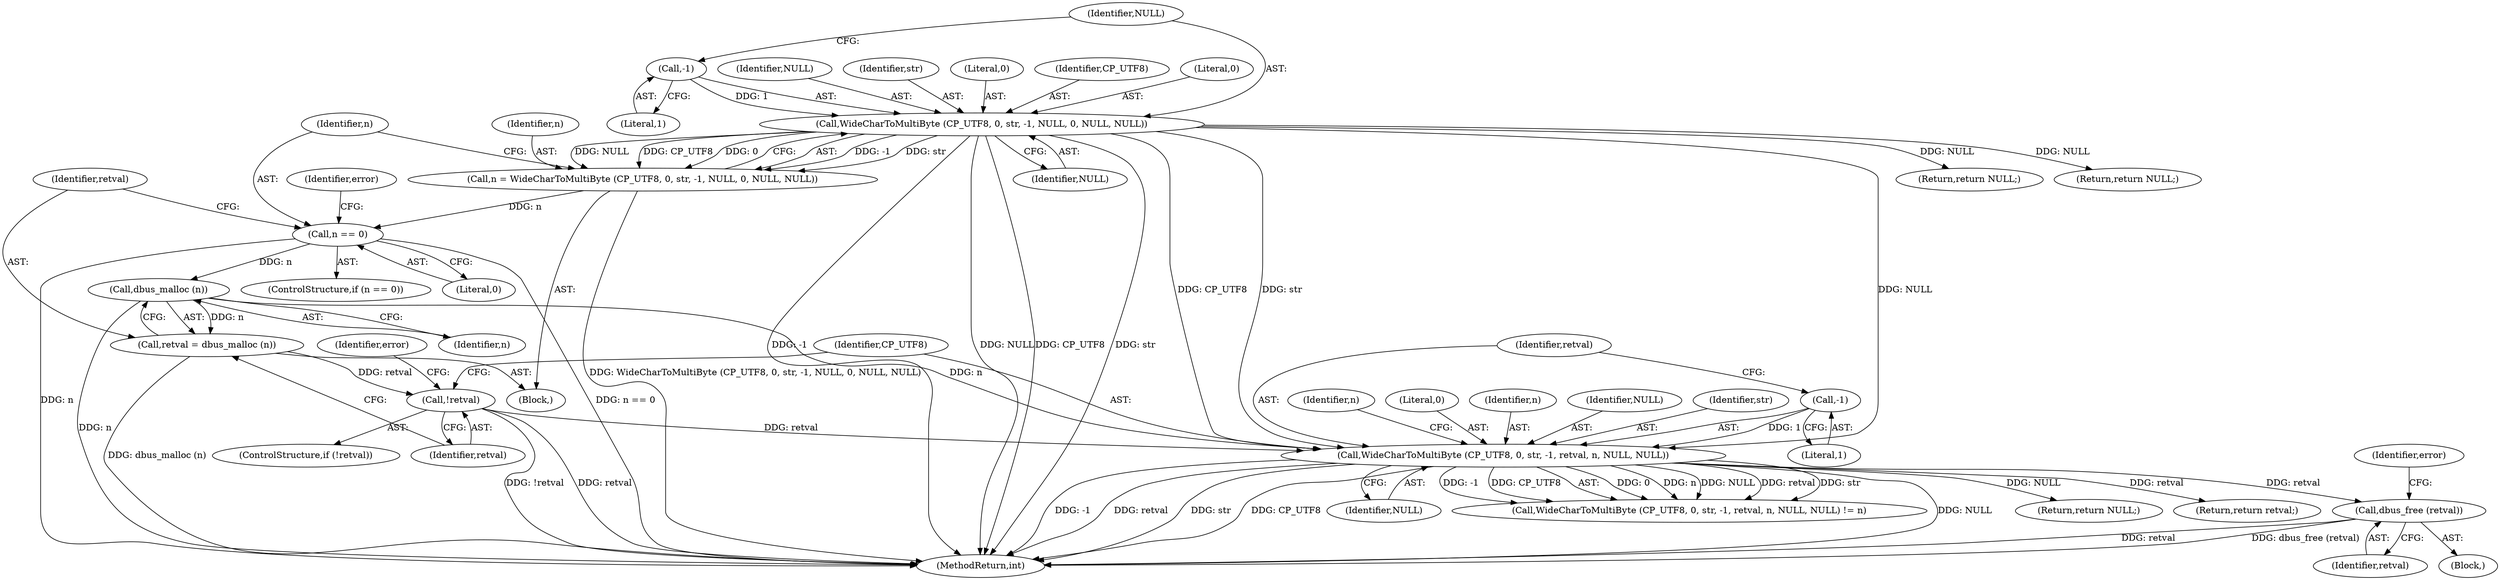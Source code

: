 digraph "0_dbus_954d75b2b64e4799f360d2a6bf9cff6d9fee37e7@API" {
"1000290" [label="(Call,dbus_free (retval))"];
"1000278" [label="(Call,WideCharToMultiByte (CP_UTF8, 0, str, -1, retval, n, NULL, NULL))"];
"1000244" [label="(Call,WideCharToMultiByte (CP_UTF8, 0, str, -1, NULL, 0, NULL, NULL))"];
"1000248" [label="(Call,-1)"];
"1000282" [label="(Call,-1)"];
"1000269" [label="(Call,!retval)"];
"1000264" [label="(Call,retval = dbus_malloc (n))"];
"1000266" [label="(Call,dbus_malloc (n))"];
"1000255" [label="(Call,n == 0)"];
"1000242" [label="(Call,n = WideCharToMultiByte (CP_UTF8, 0, str, -1, NULL, 0, NULL, NULL))"];
"1000283" [label="(Literal,1)"];
"1000255" [label="(Call,n == 0)"];
"1000288" [label="(Identifier,n)"];
"1000267" [label="(Identifier,n)"];
"1000289" [label="(Block,)"];
"1000239" [label="(Block,)"];
"1000254" [label="(ControlStructure,if (n == 0))"];
"1000280" [label="(Literal,0)"];
"1000265" [label="(Identifier,retval)"];
"1000279" [label="(Identifier,CP_UTF8)"];
"1000285" [label="(Identifier,n)"];
"1000291" [label="(Identifier,retval)"];
"1000277" [label="(Call,WideCharToMultiByte (CP_UTF8, 0, str, -1, retval, n, NULL, NULL) != n)"];
"1000252" [label="(Identifier,NULL)"];
"1000286" [label="(Identifier,NULL)"];
"1000296" [label="(Return,return NULL;)"];
"1000264" [label="(Call,retval = dbus_malloc (n))"];
"1000253" [label="(Identifier,NULL)"];
"1000247" [label="(Identifier,str)"];
"1000257" [label="(Literal,0)"];
"1000251" [label="(Literal,0)"];
"1000256" [label="(Identifier,n)"];
"1000269" [label="(Call,!retval)"];
"1000266" [label="(Call,dbus_malloc (n))"];
"1000250" [label="(Identifier,NULL)"];
"1000281" [label="(Identifier,str)"];
"1000248" [label="(Call,-1)"];
"1000244" [label="(Call,WideCharToMultiByte (CP_UTF8, 0, str, -1, NULL, 0, NULL, NULL))"];
"1000249" [label="(Literal,1)"];
"1000290" [label="(Call,dbus_free (retval))"];
"1000273" [label="(Identifier,error)"];
"1000260" [label="(Identifier,error)"];
"1000284" [label="(Identifier,retval)"];
"1000242" [label="(Call,n = WideCharToMultiByte (CP_UTF8, 0, str, -1, NULL, 0, NULL, NULL))"];
"1000245" [label="(Identifier,CP_UTF8)"];
"1000282" [label="(Call,-1)"];
"1000298" [label="(Return,return retval;)"];
"1000300" [label="(MethodReturn,int)"];
"1000293" [label="(Identifier,error)"];
"1000287" [label="(Identifier,NULL)"];
"1000243" [label="(Identifier,n)"];
"1000268" [label="(ControlStructure,if (!retval))"];
"1000278" [label="(Call,WideCharToMultiByte (CP_UTF8, 0, str, -1, retval, n, NULL, NULL))"];
"1000246" [label="(Literal,0)"];
"1000270" [label="(Identifier,retval)"];
"1000274" [label="(Return,return NULL;)"];
"1000262" [label="(Return,return NULL;)"];
"1000290" -> "1000289"  [label="AST: "];
"1000290" -> "1000291"  [label="CFG: "];
"1000291" -> "1000290"  [label="AST: "];
"1000293" -> "1000290"  [label="CFG: "];
"1000290" -> "1000300"  [label="DDG: retval"];
"1000290" -> "1000300"  [label="DDG: dbus_free (retval)"];
"1000278" -> "1000290"  [label="DDG: retval"];
"1000278" -> "1000277"  [label="AST: "];
"1000278" -> "1000287"  [label="CFG: "];
"1000279" -> "1000278"  [label="AST: "];
"1000280" -> "1000278"  [label="AST: "];
"1000281" -> "1000278"  [label="AST: "];
"1000282" -> "1000278"  [label="AST: "];
"1000284" -> "1000278"  [label="AST: "];
"1000285" -> "1000278"  [label="AST: "];
"1000286" -> "1000278"  [label="AST: "];
"1000287" -> "1000278"  [label="AST: "];
"1000288" -> "1000278"  [label="CFG: "];
"1000278" -> "1000300"  [label="DDG: NULL"];
"1000278" -> "1000300"  [label="DDG: -1"];
"1000278" -> "1000300"  [label="DDG: retval"];
"1000278" -> "1000300"  [label="DDG: str"];
"1000278" -> "1000300"  [label="DDG: CP_UTF8"];
"1000278" -> "1000277"  [label="DDG: 0"];
"1000278" -> "1000277"  [label="DDG: n"];
"1000278" -> "1000277"  [label="DDG: NULL"];
"1000278" -> "1000277"  [label="DDG: retval"];
"1000278" -> "1000277"  [label="DDG: str"];
"1000278" -> "1000277"  [label="DDG: -1"];
"1000278" -> "1000277"  [label="DDG: CP_UTF8"];
"1000244" -> "1000278"  [label="DDG: CP_UTF8"];
"1000244" -> "1000278"  [label="DDG: str"];
"1000244" -> "1000278"  [label="DDG: NULL"];
"1000282" -> "1000278"  [label="DDG: 1"];
"1000269" -> "1000278"  [label="DDG: retval"];
"1000266" -> "1000278"  [label="DDG: n"];
"1000278" -> "1000296"  [label="DDG: NULL"];
"1000278" -> "1000298"  [label="DDG: retval"];
"1000244" -> "1000242"  [label="AST: "];
"1000244" -> "1000253"  [label="CFG: "];
"1000245" -> "1000244"  [label="AST: "];
"1000246" -> "1000244"  [label="AST: "];
"1000247" -> "1000244"  [label="AST: "];
"1000248" -> "1000244"  [label="AST: "];
"1000250" -> "1000244"  [label="AST: "];
"1000251" -> "1000244"  [label="AST: "];
"1000252" -> "1000244"  [label="AST: "];
"1000253" -> "1000244"  [label="AST: "];
"1000242" -> "1000244"  [label="CFG: "];
"1000244" -> "1000300"  [label="DDG: -1"];
"1000244" -> "1000300"  [label="DDG: NULL"];
"1000244" -> "1000300"  [label="DDG: CP_UTF8"];
"1000244" -> "1000300"  [label="DDG: str"];
"1000244" -> "1000242"  [label="DDG: -1"];
"1000244" -> "1000242"  [label="DDG: str"];
"1000244" -> "1000242"  [label="DDG: NULL"];
"1000244" -> "1000242"  [label="DDG: CP_UTF8"];
"1000244" -> "1000242"  [label="DDG: 0"];
"1000248" -> "1000244"  [label="DDG: 1"];
"1000244" -> "1000262"  [label="DDG: NULL"];
"1000244" -> "1000274"  [label="DDG: NULL"];
"1000248" -> "1000249"  [label="CFG: "];
"1000249" -> "1000248"  [label="AST: "];
"1000250" -> "1000248"  [label="CFG: "];
"1000282" -> "1000283"  [label="CFG: "];
"1000283" -> "1000282"  [label="AST: "];
"1000284" -> "1000282"  [label="CFG: "];
"1000269" -> "1000268"  [label="AST: "];
"1000269" -> "1000270"  [label="CFG: "];
"1000270" -> "1000269"  [label="AST: "];
"1000273" -> "1000269"  [label="CFG: "];
"1000279" -> "1000269"  [label="CFG: "];
"1000269" -> "1000300"  [label="DDG: !retval"];
"1000269" -> "1000300"  [label="DDG: retval"];
"1000264" -> "1000269"  [label="DDG: retval"];
"1000264" -> "1000239"  [label="AST: "];
"1000264" -> "1000266"  [label="CFG: "];
"1000265" -> "1000264"  [label="AST: "];
"1000266" -> "1000264"  [label="AST: "];
"1000270" -> "1000264"  [label="CFG: "];
"1000264" -> "1000300"  [label="DDG: dbus_malloc (n)"];
"1000266" -> "1000264"  [label="DDG: n"];
"1000266" -> "1000267"  [label="CFG: "];
"1000267" -> "1000266"  [label="AST: "];
"1000266" -> "1000300"  [label="DDG: n"];
"1000255" -> "1000266"  [label="DDG: n"];
"1000255" -> "1000254"  [label="AST: "];
"1000255" -> "1000257"  [label="CFG: "];
"1000256" -> "1000255"  [label="AST: "];
"1000257" -> "1000255"  [label="AST: "];
"1000260" -> "1000255"  [label="CFG: "];
"1000265" -> "1000255"  [label="CFG: "];
"1000255" -> "1000300"  [label="DDG: n == 0"];
"1000255" -> "1000300"  [label="DDG: n"];
"1000242" -> "1000255"  [label="DDG: n"];
"1000242" -> "1000239"  [label="AST: "];
"1000243" -> "1000242"  [label="AST: "];
"1000256" -> "1000242"  [label="CFG: "];
"1000242" -> "1000300"  [label="DDG: WideCharToMultiByte (CP_UTF8, 0, str, -1, NULL, 0, NULL, NULL)"];
}
